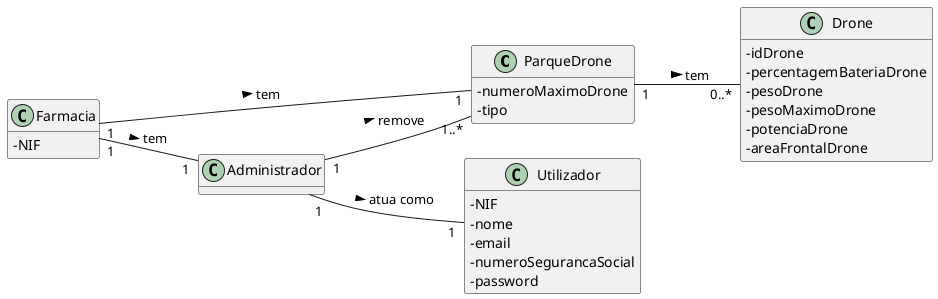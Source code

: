 @startuml
skinparam classAttributeIconSize 0
hide methods
left to right direction

class ParqueDrone {
  -numeroMaximoDrone
  -tipo
}

class Farmacia {
  -NIF
}

class Utilizador {
  -NIF
  -nome
  -email
  -numeroSegurancaSocial
  -password
}

class Drone {
  -idDrone
  -percentagemBateriaDrone
  -pesoDrone
  -pesoMaximoDrone
  -potenciaDrone
  -areaFrontalDrone
}

Administrador "1" -- "1" Utilizador: atua como >
Administrador "1" -- "1..*" ParqueDrone: remove >
Farmacia "1" -- "1" ParqueDrone: tem >
Farmacia "1" -- "1" Administrador: tem >
ParqueDrone "1" -- "0..*" Drone: tem > 

@enduml